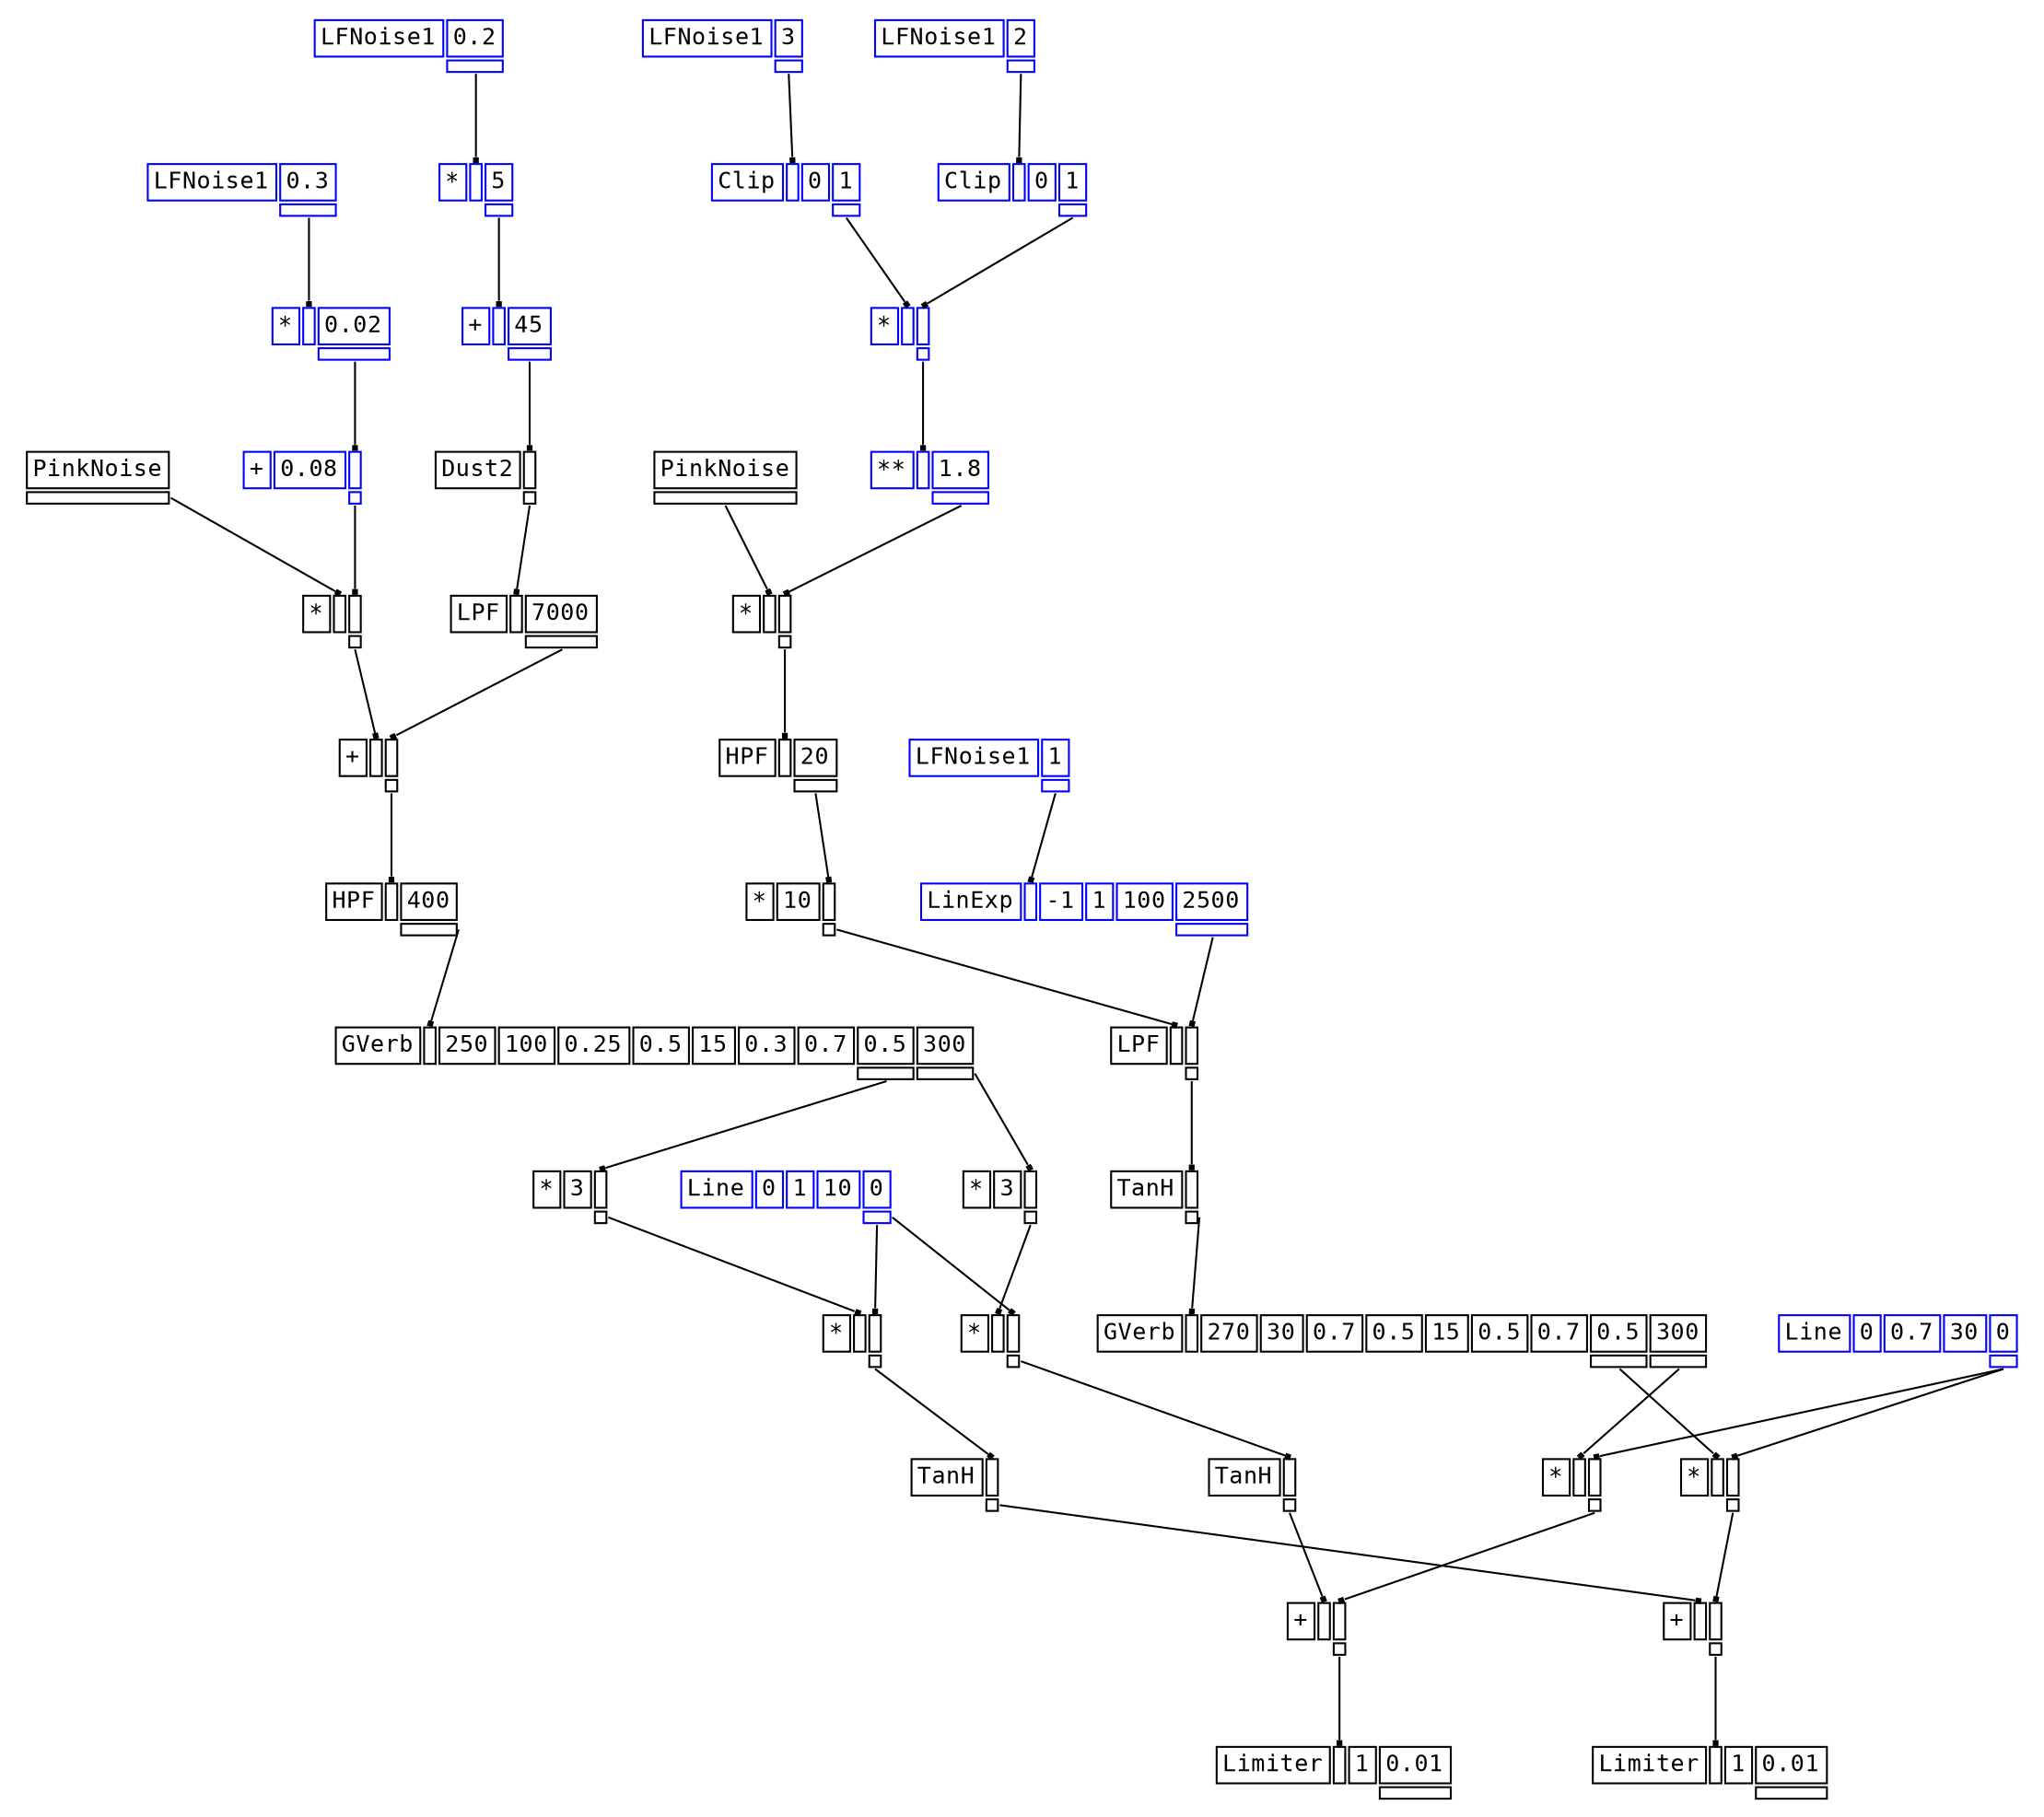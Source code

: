 digraph Anonymous {
graph [splines=false];
node [fontsize=12,fontname="Courier"];
edge [arrowhead=box,arrowsize=0.25];
u_1[shape="plaintext",color="black",label=<<TABLE BORDER="0" CELLBORDER="1"><TR><TD>PinkNoise</TD></TR><TR><TD PORT="o_0" ID="u_1:o_0"></TD></TR></TABLE>>];
u_4[shape="plaintext",color="blue",label=<<TABLE BORDER="0" CELLBORDER="1"><TR><TD>LFNoise1</TD><TD ID="u_4:K_0">0.3</TD></TR><TR><TD BORDER="0"></TD><TD PORT="o_0" ID="u_4:o_0"></TD></TR></TABLE>>];
u_6[shape="plaintext",color="blue",label=<<TABLE BORDER="0" CELLBORDER="1"><TR><TD>*</TD><TD PORT="i_0" ID="u_6:i_0"></TD><TD ID="u_6:K_1">0.02</TD></TR><TR><TD BORDER="0"></TD><TD BORDER="0"></TD><TD PORT="o_0" ID="u_6:o_0"></TD></TR></TABLE>>];
u_7[shape="plaintext",color="blue",label=<<TABLE BORDER="0" CELLBORDER="1"><TR><TD>+</TD><TD ID="u_7:K_0">0.08</TD><TD PORT="i_1" ID="u_7:i_1"></TD></TR><TR><TD BORDER="0"></TD><TD BORDER="0"></TD><TD PORT="o_0" ID="u_7:o_0"></TD></TR></TABLE>>];
u_8[shape="plaintext",color="black",label=<<TABLE BORDER="0" CELLBORDER="1"><TR><TD>*</TD><TD PORT="i_0" ID="u_8:i_0"></TD><TD PORT="i_1" ID="u_8:i_1"></TD></TR><TR><TD BORDER="0"></TD><TD BORDER="0"></TD><TD PORT="o_0" ID="u_8:o_0"></TD></TR></TABLE>>];
u_10[shape="plaintext",color="blue",label=<<TABLE BORDER="0" CELLBORDER="1"><TR><TD>LFNoise1</TD><TD ID="u_10:K_0">0.2</TD></TR><TR><TD BORDER="0"></TD><TD PORT="o_0" ID="u_10:o_0"></TD></TR></TABLE>>];
u_12[shape="plaintext",color="blue",label=<<TABLE BORDER="0" CELLBORDER="1"><TR><TD>*</TD><TD PORT="i_0" ID="u_12:i_0"></TD><TD ID="u_12:K_1">5</TD></TR><TR><TD BORDER="0"></TD><TD BORDER="0"></TD><TD PORT="o_0" ID="u_12:o_0"></TD></TR></TABLE>>];
u_14[shape="plaintext",color="blue",label=<<TABLE BORDER="0" CELLBORDER="1"><TR><TD>+</TD><TD PORT="i_0" ID="u_14:i_0"></TD><TD ID="u_14:K_1">45</TD></TR><TR><TD BORDER="0"></TD><TD BORDER="0"></TD><TD PORT="o_0" ID="u_14:o_0"></TD></TR></TABLE>>];
u_15[shape="plaintext",color="black",label=<<TABLE BORDER="0" CELLBORDER="1"><TR><TD>Dust2</TD><TD PORT="i_0" ID="u_15:i_0"></TD></TR><TR><TD BORDER="0"></TD><TD PORT="o_0" ID="u_15:o_0"></TD></TR></TABLE>>];
u_17[shape="plaintext",color="black",label=<<TABLE BORDER="0" CELLBORDER="1"><TR><TD>LPF</TD><TD PORT="i_0" ID="u_17:i_0"></TD><TD ID="u_17:K_1">7000</TD></TR><TR><TD BORDER="0"></TD><TD BORDER="0"></TD><TD PORT="o_0" ID="u_17:o_0"></TD></TR></TABLE>>];
u_18[shape="plaintext",color="black",label=<<TABLE BORDER="0" CELLBORDER="1"><TR><TD>+</TD><TD PORT="i_0" ID="u_18:i_0"></TD><TD PORT="i_1" ID="u_18:i_1"></TD></TR><TR><TD BORDER="0"></TD><TD BORDER="0"></TD><TD PORT="o_0" ID="u_18:o_0"></TD></TR></TABLE>>];
u_20[shape="plaintext",color="black",label=<<TABLE BORDER="0" CELLBORDER="1"><TR><TD>HPF</TD><TD PORT="i_0" ID="u_20:i_0"></TD><TD ID="u_20:K_1">400</TD></TR><TR><TD BORDER="0"></TD><TD BORDER="0"></TD><TD PORT="o_0" ID="u_20:o_0"></TD></TR></TABLE>>];
u_28[shape="plaintext",color="black",label=<<TABLE BORDER="0" CELLBORDER="1"><TR><TD>GVerb</TD><TD PORT="i_0" ID="u_28:i_0"></TD><TD ID="u_28:K_1">250</TD><TD ID="u_28:K_2">100</TD><TD ID="u_28:K_3">0.25</TD><TD ID="u_28:K_4">0.5</TD><TD ID="u_28:K_5">15</TD><TD ID="u_28:K_6">0.3</TD><TD ID="u_28:K_7">0.7</TD><TD ID="u_28:K_8">0.5</TD><TD ID="u_28:K_9">300</TD></TR><TR><TD BORDER="0"></TD><TD BORDER="0"></TD><TD BORDER="0"></TD><TD BORDER="0"></TD><TD BORDER="0"></TD><TD BORDER="0"></TD><TD BORDER="0"></TD><TD BORDER="0"></TD><TD BORDER="0"></TD><TD PORT="o_0" ID="u_28:o_0"></TD><TD PORT="o_1" ID="u_28:o_1"></TD></TR></TABLE>>];
u_30[shape="plaintext",color="black",label=<<TABLE BORDER="0" CELLBORDER="1"><TR><TD>*</TD><TD ID="u_30:K_0">3</TD><TD PORT="i_1" ID="u_30:i_1"></TD></TR><TR><TD BORDER="0"></TD><TD BORDER="0"></TD><TD PORT="o_0" ID="u_30:o_0"></TD></TR></TABLE>>];
u_34[shape="plaintext",color="blue",label=<<TABLE BORDER="0" CELLBORDER="1"><TR><TD>Line</TD><TD ID="u_34:K_0">0</TD><TD ID="u_34:K_1">1</TD><TD ID="u_34:K_2">10</TD><TD ID="u_34:K_3">0</TD></TR><TR><TD BORDER="0"></TD><TD BORDER="0"></TD><TD BORDER="0"></TD><TD BORDER="0"></TD><TD PORT="o_0" ID="u_34:o_0"></TD></TR></TABLE>>];
u_35[shape="plaintext",color="black",label=<<TABLE BORDER="0" CELLBORDER="1"><TR><TD>*</TD><TD PORT="i_0" ID="u_35:i_0"></TD><TD PORT="i_1" ID="u_35:i_1"></TD></TR><TR><TD BORDER="0"></TD><TD BORDER="0"></TD><TD PORT="o_0" ID="u_35:o_0"></TD></TR></TABLE>>];
u_36[shape="plaintext",color="black",label=<<TABLE BORDER="0" CELLBORDER="1"><TR><TD>TanH</TD><TD PORT="i_0" ID="u_36:i_0"></TD></TR><TR><TD BORDER="0"></TD><TD PORT="o_0" ID="u_36:o_0"></TD></TR></TABLE>>];
u_37[shape="plaintext",color="black",label=<<TABLE BORDER="0" CELLBORDER="1"><TR><TD>PinkNoise</TD></TR><TR><TD PORT="o_0" ID="u_37:o_0"></TD></TR></TABLE>>];
u_38[shape="plaintext",color="blue",label=<<TABLE BORDER="0" CELLBORDER="1"><TR><TD>LFNoise1</TD><TD ID="u_38:K_0">3</TD></TR><TR><TD BORDER="0"></TD><TD PORT="o_0" ID="u_38:o_0"></TD></TR></TABLE>>];
u_39[shape="plaintext",color="blue",label=<<TABLE BORDER="0" CELLBORDER="1"><TR><TD>Clip</TD><TD PORT="i_0" ID="u_39:i_0"></TD><TD ID="u_39:K_1">0</TD><TD ID="u_39:K_2">1</TD></TR><TR><TD BORDER="0"></TD><TD BORDER="0"></TD><TD BORDER="0"></TD><TD PORT="o_0" ID="u_39:o_0"></TD></TR></TABLE>>];
u_41[shape="plaintext",color="blue",label=<<TABLE BORDER="0" CELLBORDER="1"><TR><TD>LFNoise1</TD><TD ID="u_41:K_0">2</TD></TR><TR><TD BORDER="0"></TD><TD PORT="o_0" ID="u_41:o_0"></TD></TR></TABLE>>];
u_42[shape="plaintext",color="blue",label=<<TABLE BORDER="0" CELLBORDER="1"><TR><TD>Clip</TD><TD PORT="i_0" ID="u_42:i_0"></TD><TD ID="u_42:K_1">0</TD><TD ID="u_42:K_2">1</TD></TR><TR><TD BORDER="0"></TD><TD BORDER="0"></TD><TD BORDER="0"></TD><TD PORT="o_0" ID="u_42:o_0"></TD></TR></TABLE>>];
u_43[shape="plaintext",color="blue",label=<<TABLE BORDER="0" CELLBORDER="1"><TR><TD>*</TD><TD PORT="i_0" ID="u_43:i_0"></TD><TD PORT="i_1" ID="u_43:i_1"></TD></TR><TR><TD BORDER="0"></TD><TD BORDER="0"></TD><TD PORT="o_0" ID="u_43:o_0"></TD></TR></TABLE>>];
u_45[shape="plaintext",color="blue",label=<<TABLE BORDER="0" CELLBORDER="1"><TR><TD>**</TD><TD PORT="i_0" ID="u_45:i_0"></TD><TD ID="u_45:K_1">1.8</TD></TR><TR><TD BORDER="0"></TD><TD BORDER="0"></TD><TD PORT="o_0" ID="u_45:o_0"></TD></TR></TABLE>>];
u_46[shape="plaintext",color="black",label=<<TABLE BORDER="0" CELLBORDER="1"><TR><TD>*</TD><TD PORT="i_0" ID="u_46:i_0"></TD><TD PORT="i_1" ID="u_46:i_1"></TD></TR><TR><TD BORDER="0"></TD><TD BORDER="0"></TD><TD PORT="o_0" ID="u_46:o_0"></TD></TR></TABLE>>];
u_48[shape="plaintext",color="black",label=<<TABLE BORDER="0" CELLBORDER="1"><TR><TD>HPF</TD><TD PORT="i_0" ID="u_48:i_0"></TD><TD ID="u_48:K_1">20</TD></TR><TR><TD BORDER="0"></TD><TD BORDER="0"></TD><TD PORT="o_0" ID="u_48:o_0"></TD></TR></TABLE>>];
u_49[shape="plaintext",color="black",label=<<TABLE BORDER="0" CELLBORDER="1"><TR><TD>*</TD><TD ID="u_49:K_0">10</TD><TD PORT="i_1" ID="u_49:i_1"></TD></TR><TR><TD BORDER="0"></TD><TD BORDER="0"></TD><TD PORT="o_0" ID="u_49:o_0"></TD></TR></TABLE>>];
u_50[shape="plaintext",color="blue",label=<<TABLE BORDER="0" CELLBORDER="1"><TR><TD>LFNoise1</TD><TD ID="u_50:K_0">1</TD></TR><TR><TD BORDER="0"></TD><TD PORT="o_0" ID="u_50:o_0"></TD></TR></TABLE>>];
u_53[shape="plaintext",color="blue",label=<<TABLE BORDER="0" CELLBORDER="1"><TR><TD>LinExp</TD><TD PORT="i_0" ID="u_53:i_0"></TD><TD ID="u_53:K_1">-1</TD><TD ID="u_53:K_2">1</TD><TD ID="u_53:K_3">100</TD><TD ID="u_53:K_4">2500</TD></TR><TR><TD BORDER="0"></TD><TD BORDER="0"></TD><TD BORDER="0"></TD><TD BORDER="0"></TD><TD BORDER="0"></TD><TD PORT="o_0" ID="u_53:o_0"></TD></TR></TABLE>>];
u_54[shape="plaintext",color="black",label=<<TABLE BORDER="0" CELLBORDER="1"><TR><TD>LPF</TD><TD PORT="i_0" ID="u_54:i_0"></TD><TD PORT="i_1" ID="u_54:i_1"></TD></TR><TR><TD BORDER="0"></TD><TD BORDER="0"></TD><TD PORT="o_0" ID="u_54:o_0"></TD></TR></TABLE>>];
u_55[shape="plaintext",color="black",label=<<TABLE BORDER="0" CELLBORDER="1"><TR><TD>TanH</TD><TD PORT="i_0" ID="u_55:i_0"></TD></TR><TR><TD BORDER="0"></TD><TD PORT="o_0" ID="u_55:o_0"></TD></TR></TABLE>>];
u_58[shape="plaintext",color="black",label=<<TABLE BORDER="0" CELLBORDER="1"><TR><TD>GVerb</TD><TD PORT="i_0" ID="u_58:i_0"></TD><TD ID="u_58:K_1">270</TD><TD ID="u_58:K_2">30</TD><TD ID="u_58:K_3">0.7</TD><TD ID="u_58:K_4">0.5</TD><TD ID="u_58:K_5">15</TD><TD ID="u_58:K_6">0.5</TD><TD ID="u_58:K_7">0.7</TD><TD ID="u_58:K_8">0.5</TD><TD ID="u_58:K_9">300</TD></TR><TR><TD BORDER="0"></TD><TD BORDER="0"></TD><TD BORDER="0"></TD><TD BORDER="0"></TD><TD BORDER="0"></TD><TD BORDER="0"></TD><TD BORDER="0"></TD><TD BORDER="0"></TD><TD BORDER="0"></TD><TD PORT="o_0" ID="u_58:o_0"></TD><TD PORT="o_1" ID="u_58:o_1"></TD></TR></TABLE>>];
u_60[shape="plaintext",color="blue",label=<<TABLE BORDER="0" CELLBORDER="1"><TR><TD>Line</TD><TD ID="u_60:K_0">0</TD><TD ID="u_60:K_1">0.7</TD><TD ID="u_60:K_2">30</TD><TD ID="u_60:K_3">0</TD></TR><TR><TD BORDER="0"></TD><TD BORDER="0"></TD><TD BORDER="0"></TD><TD BORDER="0"></TD><TD PORT="o_0" ID="u_60:o_0"></TD></TR></TABLE>>];
u_61[shape="plaintext",color="black",label=<<TABLE BORDER="0" CELLBORDER="1"><TR><TD>*</TD><TD PORT="i_0" ID="u_61:i_0"></TD><TD PORT="i_1" ID="u_61:i_1"></TD></TR><TR><TD BORDER="0"></TD><TD BORDER="0"></TD><TD PORT="o_0" ID="u_61:o_0"></TD></TR></TABLE>>];
u_62[shape="plaintext",color="black",label=<<TABLE BORDER="0" CELLBORDER="1"><TR><TD>+</TD><TD PORT="i_0" ID="u_62:i_0"></TD><TD PORT="i_1" ID="u_62:i_1"></TD></TR><TR><TD BORDER="0"></TD><TD BORDER="0"></TD><TD PORT="o_0" ID="u_62:o_0"></TD></TR></TABLE>>];
u_64[shape="plaintext",color="black",label=<<TABLE BORDER="0" CELLBORDER="1"><TR><TD>Limiter</TD><TD PORT="i_0" ID="u_64:i_0"></TD><TD ID="u_64:K_1">1</TD><TD ID="u_64:K_2">0.01</TD></TR><TR><TD BORDER="0"></TD><TD BORDER="0"></TD><TD BORDER="0"></TD><TD PORT="o_0" ID="u_64:o_0"></TD></TR></TABLE>>];
u_66[shape="plaintext",color="black",label=<<TABLE BORDER="0" CELLBORDER="1"><TR><TD>*</TD><TD ID="u_66:K_0">3</TD><TD PORT="i_1" ID="u_66:i_1"></TD></TR><TR><TD BORDER="0"></TD><TD BORDER="0"></TD><TD PORT="o_0" ID="u_66:o_0"></TD></TR></TABLE>>];
u_67[shape="plaintext",color="black",label=<<TABLE BORDER="0" CELLBORDER="1"><TR><TD>*</TD><TD PORT="i_0" ID="u_67:i_0"></TD><TD PORT="i_1" ID="u_67:i_1"></TD></TR><TR><TD BORDER="0"></TD><TD BORDER="0"></TD><TD PORT="o_0" ID="u_67:o_0"></TD></TR></TABLE>>];
u_68[shape="plaintext",color="black",label=<<TABLE BORDER="0" CELLBORDER="1"><TR><TD>TanH</TD><TD PORT="i_0" ID="u_68:i_0"></TD></TR><TR><TD BORDER="0"></TD><TD PORT="o_0" ID="u_68:o_0"></TD></TR></TABLE>>];
u_70[shape="plaintext",color="black",label=<<TABLE BORDER="0" CELLBORDER="1"><TR><TD>*</TD><TD PORT="i_0" ID="u_70:i_0"></TD><TD PORT="i_1" ID="u_70:i_1"></TD></TR><TR><TD BORDER="0"></TD><TD BORDER="0"></TD><TD PORT="o_0" ID="u_70:o_0"></TD></TR></TABLE>>];
u_71[shape="plaintext",color="black",label=<<TABLE BORDER="0" CELLBORDER="1"><TR><TD>+</TD><TD PORT="i_0" ID="u_71:i_0"></TD><TD PORT="i_1" ID="u_71:i_1"></TD></TR><TR><TD BORDER="0"></TD><TD BORDER="0"></TD><TD PORT="o_0" ID="u_71:o_0"></TD></TR></TABLE>>];
u_72[shape="plaintext",color="black",label=<<TABLE BORDER="0" CELLBORDER="1"><TR><TD>Limiter</TD><TD PORT="i_0" ID="u_72:i_0"></TD><TD ID="u_72:K_1">1</TD><TD ID="u_72:K_2">0.01</TD></TR><TR><TD BORDER="0"></TD><TD BORDER="0"></TD><TD BORDER="0"></TD><TD PORT="o_0" ID="u_72:o_0"></TD></TR></TABLE>>];
u_4:o_0 -> u_6:i_0;
u_6:o_0 -> u_7:i_1;
u_1:o_0 -> u_8:i_0;
u_7:o_0 -> u_8:i_1;
u_10:o_0 -> u_12:i_0;
u_12:o_0 -> u_14:i_0;
u_14:o_0 -> u_15:i_0;
u_15:o_0 -> u_17:i_0;
u_8:o_0 -> u_18:i_0;
u_17:o_0 -> u_18:i_1;
u_18:o_0 -> u_20:i_0;
u_20:o_0 -> u_28:i_0;
u_28:o_1 -> u_30:i_1;
u_30:o_0 -> u_35:i_0;
u_34:o_0 -> u_35:i_1;
u_35:o_0 -> u_36:i_0;
u_38:o_0 -> u_39:i_0;
u_41:o_0 -> u_42:i_0;
u_39:o_0 -> u_43:i_0;
u_42:o_0 -> u_43:i_1;
u_43:o_0 -> u_45:i_0;
u_37:o_0 -> u_46:i_0;
u_45:o_0 -> u_46:i_1;
u_46:o_0 -> u_48:i_0;
u_48:o_0 -> u_49:i_1;
u_50:o_0 -> u_53:i_0;
u_49:o_0 -> u_54:i_0;
u_53:o_0 -> u_54:i_1;
u_54:o_0 -> u_55:i_0;
u_55:o_0 -> u_58:i_0;
u_58:o_1 -> u_61:i_0;
u_60:o_0 -> u_61:i_1;
u_36:o_0 -> u_62:i_0;
u_61:o_0 -> u_62:i_1;
u_62:o_0 -> u_64:i_0;
u_28:o_0 -> u_66:i_1;
u_66:o_0 -> u_67:i_0;
u_34:o_0 -> u_67:i_1;
u_67:o_0 -> u_68:i_0;
u_58:o_0 -> u_70:i_0;
u_60:o_0 -> u_70:i_1;
u_68:o_0 -> u_71:i_0;
u_70:o_0 -> u_71:i_1;
u_71:o_0 -> u_72:i_0;
}
